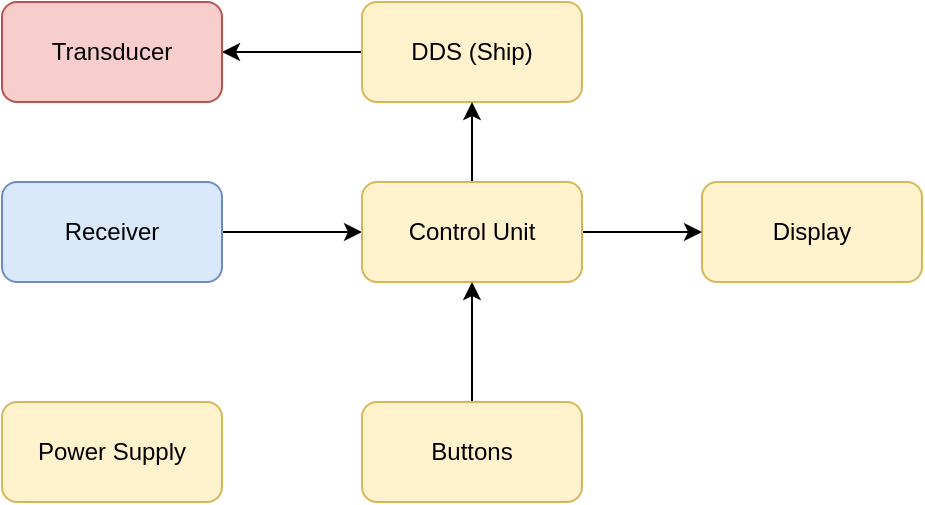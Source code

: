 <mxfile version="21.6.8" type="device">
  <diagram name="Page-1" id="MQKqOiRzqr-8SJ2OvxWo">
    <mxGraphModel dx="794" dy="511" grid="1" gridSize="10" guides="1" tooltips="1" connect="1" arrows="1" fold="1" page="1" pageScale="1" pageWidth="850" pageHeight="1100" math="0" shadow="0">
      <root>
        <mxCell id="0" />
        <mxCell id="1" parent="0" />
        <mxCell id="cULvJuX6k4OPCPoemC0x-8" value="" style="edgeStyle=orthogonalEdgeStyle;rounded=0;orthogonalLoop=1;jettySize=auto;html=1;" edge="1" parent="1" source="cULvJuX6k4OPCPoemC0x-1" target="cULvJuX6k4OPCPoemC0x-2">
          <mxGeometry relative="1" as="geometry" />
        </mxCell>
        <mxCell id="cULvJuX6k4OPCPoemC0x-1" value="DDS (Ship)" style="rounded=1;whiteSpace=wrap;html=1;fillColor=#fff2cc;strokeColor=#d6b656;" vertex="1" parent="1">
          <mxGeometry x="470" y="200" width="110" height="50" as="geometry" />
        </mxCell>
        <mxCell id="cULvJuX6k4OPCPoemC0x-2" value="Transducer" style="rounded=1;whiteSpace=wrap;html=1;fillColor=#f8cecc;strokeColor=#b85450;" vertex="1" parent="1">
          <mxGeometry x="290" y="200" width="110" height="50" as="geometry" />
        </mxCell>
        <mxCell id="cULvJuX6k4OPCPoemC0x-11" value="" style="edgeStyle=orthogonalEdgeStyle;rounded=0;orthogonalLoop=1;jettySize=auto;html=1;" edge="1" parent="1" source="cULvJuX6k4OPCPoemC0x-3" target="cULvJuX6k4OPCPoemC0x-5">
          <mxGeometry relative="1" as="geometry" />
        </mxCell>
        <mxCell id="cULvJuX6k4OPCPoemC0x-3" value="Receiver" style="rounded=1;whiteSpace=wrap;html=1;fillColor=#dae8fc;strokeColor=#6c8ebf;" vertex="1" parent="1">
          <mxGeometry x="290" y="290" width="110" height="50" as="geometry" />
        </mxCell>
        <mxCell id="cULvJuX6k4OPCPoemC0x-4" value="Display" style="rounded=1;whiteSpace=wrap;html=1;fillColor=#fff2cc;strokeColor=#d6b656;" vertex="1" parent="1">
          <mxGeometry x="640" y="290" width="110" height="50" as="geometry" />
        </mxCell>
        <mxCell id="cULvJuX6k4OPCPoemC0x-9" value="" style="edgeStyle=orthogonalEdgeStyle;rounded=0;orthogonalLoop=1;jettySize=auto;html=1;" edge="1" parent="1" source="cULvJuX6k4OPCPoemC0x-5" target="cULvJuX6k4OPCPoemC0x-1">
          <mxGeometry relative="1" as="geometry" />
        </mxCell>
        <mxCell id="cULvJuX6k4OPCPoemC0x-10" value="" style="edgeStyle=orthogonalEdgeStyle;rounded=0;orthogonalLoop=1;jettySize=auto;html=1;" edge="1" parent="1" source="cULvJuX6k4OPCPoemC0x-5" target="cULvJuX6k4OPCPoemC0x-4">
          <mxGeometry relative="1" as="geometry" />
        </mxCell>
        <mxCell id="cULvJuX6k4OPCPoemC0x-5" value="Control Unit" style="rounded=1;whiteSpace=wrap;html=1;fillColor=#fff2cc;strokeColor=#d6b656;" vertex="1" parent="1">
          <mxGeometry x="470" y="290" width="110" height="50" as="geometry" />
        </mxCell>
        <mxCell id="cULvJuX6k4OPCPoemC0x-6" value="Power Supply" style="rounded=1;whiteSpace=wrap;html=1;fillColor=#fff2cc;strokeColor=#d6b656;" vertex="1" parent="1">
          <mxGeometry x="290" y="400" width="110" height="50" as="geometry" />
        </mxCell>
        <mxCell id="cULvJuX6k4OPCPoemC0x-14" style="edgeStyle=orthogonalEdgeStyle;rounded=0;orthogonalLoop=1;jettySize=auto;html=1;" edge="1" parent="1" source="cULvJuX6k4OPCPoemC0x-13" target="cULvJuX6k4OPCPoemC0x-5">
          <mxGeometry relative="1" as="geometry" />
        </mxCell>
        <mxCell id="cULvJuX6k4OPCPoemC0x-13" value="Buttons" style="rounded=1;whiteSpace=wrap;html=1;fillColor=#fff2cc;strokeColor=#d6b656;" vertex="1" parent="1">
          <mxGeometry x="470" y="400" width="110" height="50" as="geometry" />
        </mxCell>
      </root>
    </mxGraphModel>
  </diagram>
</mxfile>
